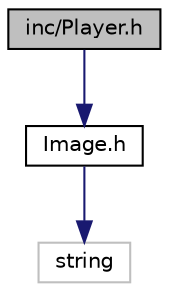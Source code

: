 digraph "inc/Player.h"
{
 // LATEX_PDF_SIZE
  edge [fontname="Helvetica",fontsize="10",labelfontname="Helvetica",labelfontsize="10"];
  node [fontname="Helvetica",fontsize="10",shape=record];
  Node1 [label="inc/Player.h",height=0.2,width=0.4,color="black", fillcolor="grey75", style="filled", fontcolor="black",tooltip="Point, MovementDirection and Player classes."];
  Node1 -> Node2 [color="midnightblue",fontsize="10",style="solid",fontname="Helvetica"];
  Node2 [label="Image.h",height=0.2,width=0.4,color="black", fillcolor="white", style="filled",URL="$Image_8h.html",tooltip="Image and Pixel representation."];
  Node2 -> Node3 [color="midnightblue",fontsize="10",style="solid",fontname="Helvetica"];
  Node3 [label="string",height=0.2,width=0.4,color="grey75", fillcolor="white", style="filled",tooltip=" "];
}
